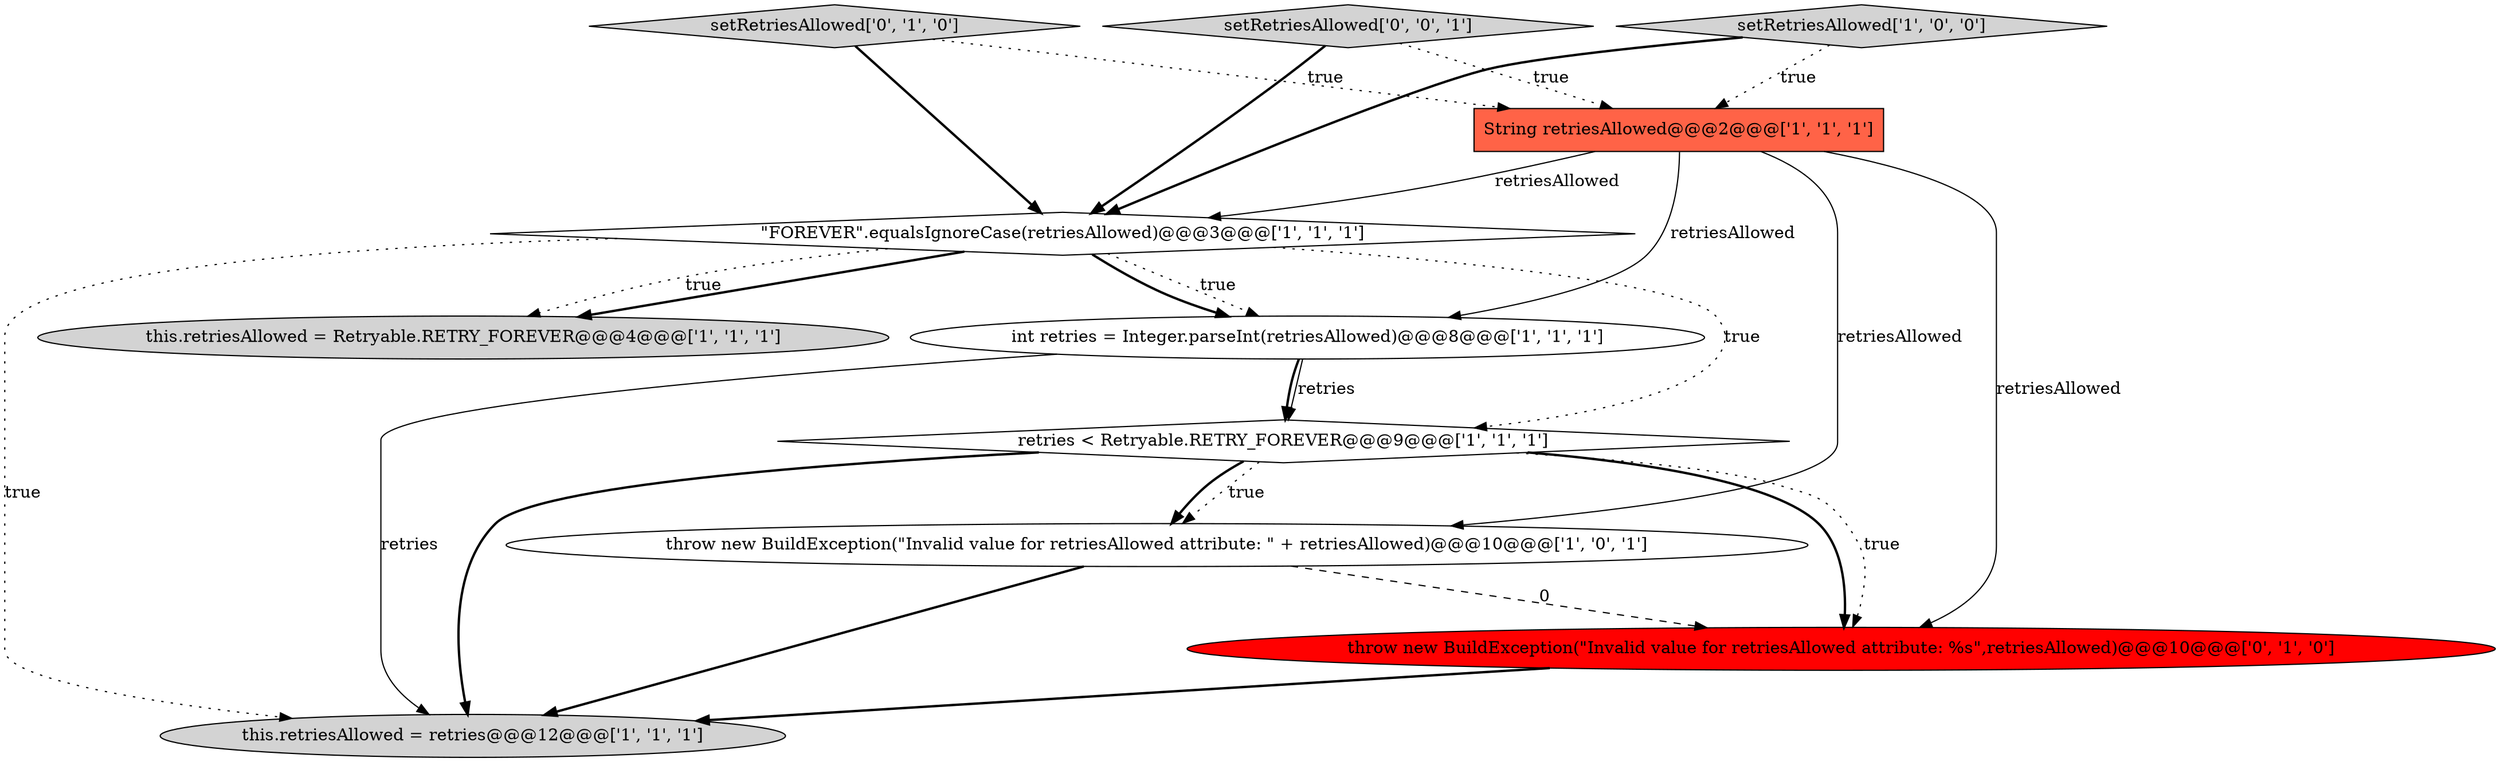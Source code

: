 digraph {
5 [style = filled, label = "String retriesAllowed@@@2@@@['1', '1', '1']", fillcolor = tomato, shape = box image = "AAA0AAABBB1BBB"];
1 [style = filled, label = "int retries = Integer.parseInt(retriesAllowed)@@@8@@@['1', '1', '1']", fillcolor = white, shape = ellipse image = "AAA0AAABBB1BBB"];
6 [style = filled, label = "\"FOREVER\".equalsIgnoreCase(retriesAllowed)@@@3@@@['1', '1', '1']", fillcolor = white, shape = diamond image = "AAA0AAABBB1BBB"];
3 [style = filled, label = "throw new BuildException(\"Invalid value for retriesAllowed attribute: \" + retriesAllowed)@@@10@@@['1', '0', '1']", fillcolor = white, shape = ellipse image = "AAA0AAABBB1BBB"];
9 [style = filled, label = "throw new BuildException(\"Invalid value for retriesAllowed attribute: %s\",retriesAllowed)@@@10@@@['0', '1', '0']", fillcolor = red, shape = ellipse image = "AAA1AAABBB2BBB"];
4 [style = filled, label = "setRetriesAllowed['1', '0', '0']", fillcolor = lightgray, shape = diamond image = "AAA0AAABBB1BBB"];
2 [style = filled, label = "retries < Retryable.RETRY_FOREVER@@@9@@@['1', '1', '1']", fillcolor = white, shape = diamond image = "AAA0AAABBB1BBB"];
10 [style = filled, label = "setRetriesAllowed['0', '0', '1']", fillcolor = lightgray, shape = diamond image = "AAA0AAABBB3BBB"];
0 [style = filled, label = "this.retriesAllowed = Retryable.RETRY_FOREVER@@@4@@@['1', '1', '1']", fillcolor = lightgray, shape = ellipse image = "AAA0AAABBB1BBB"];
8 [style = filled, label = "setRetriesAllowed['0', '1', '0']", fillcolor = lightgray, shape = diamond image = "AAA0AAABBB2BBB"];
7 [style = filled, label = "this.retriesAllowed = retries@@@12@@@['1', '1', '1']", fillcolor = lightgray, shape = ellipse image = "AAA0AAABBB1BBB"];
2->3 [style = dotted, label="true"];
4->5 [style = dotted, label="true"];
4->6 [style = bold, label=""];
2->3 [style = bold, label=""];
6->1 [style = dotted, label="true"];
5->6 [style = solid, label="retriesAllowed"];
8->6 [style = bold, label=""];
6->0 [style = bold, label=""];
2->9 [style = bold, label=""];
9->7 [style = bold, label=""];
1->2 [style = solid, label="retries"];
10->5 [style = dotted, label="true"];
10->6 [style = bold, label=""];
5->1 [style = solid, label="retriesAllowed"];
6->1 [style = bold, label=""];
5->9 [style = solid, label="retriesAllowed"];
6->2 [style = dotted, label="true"];
2->9 [style = dotted, label="true"];
5->3 [style = solid, label="retriesAllowed"];
3->7 [style = bold, label=""];
8->5 [style = dotted, label="true"];
3->9 [style = dashed, label="0"];
6->7 [style = dotted, label="true"];
1->7 [style = solid, label="retries"];
1->2 [style = bold, label=""];
6->0 [style = dotted, label="true"];
2->7 [style = bold, label=""];
}

